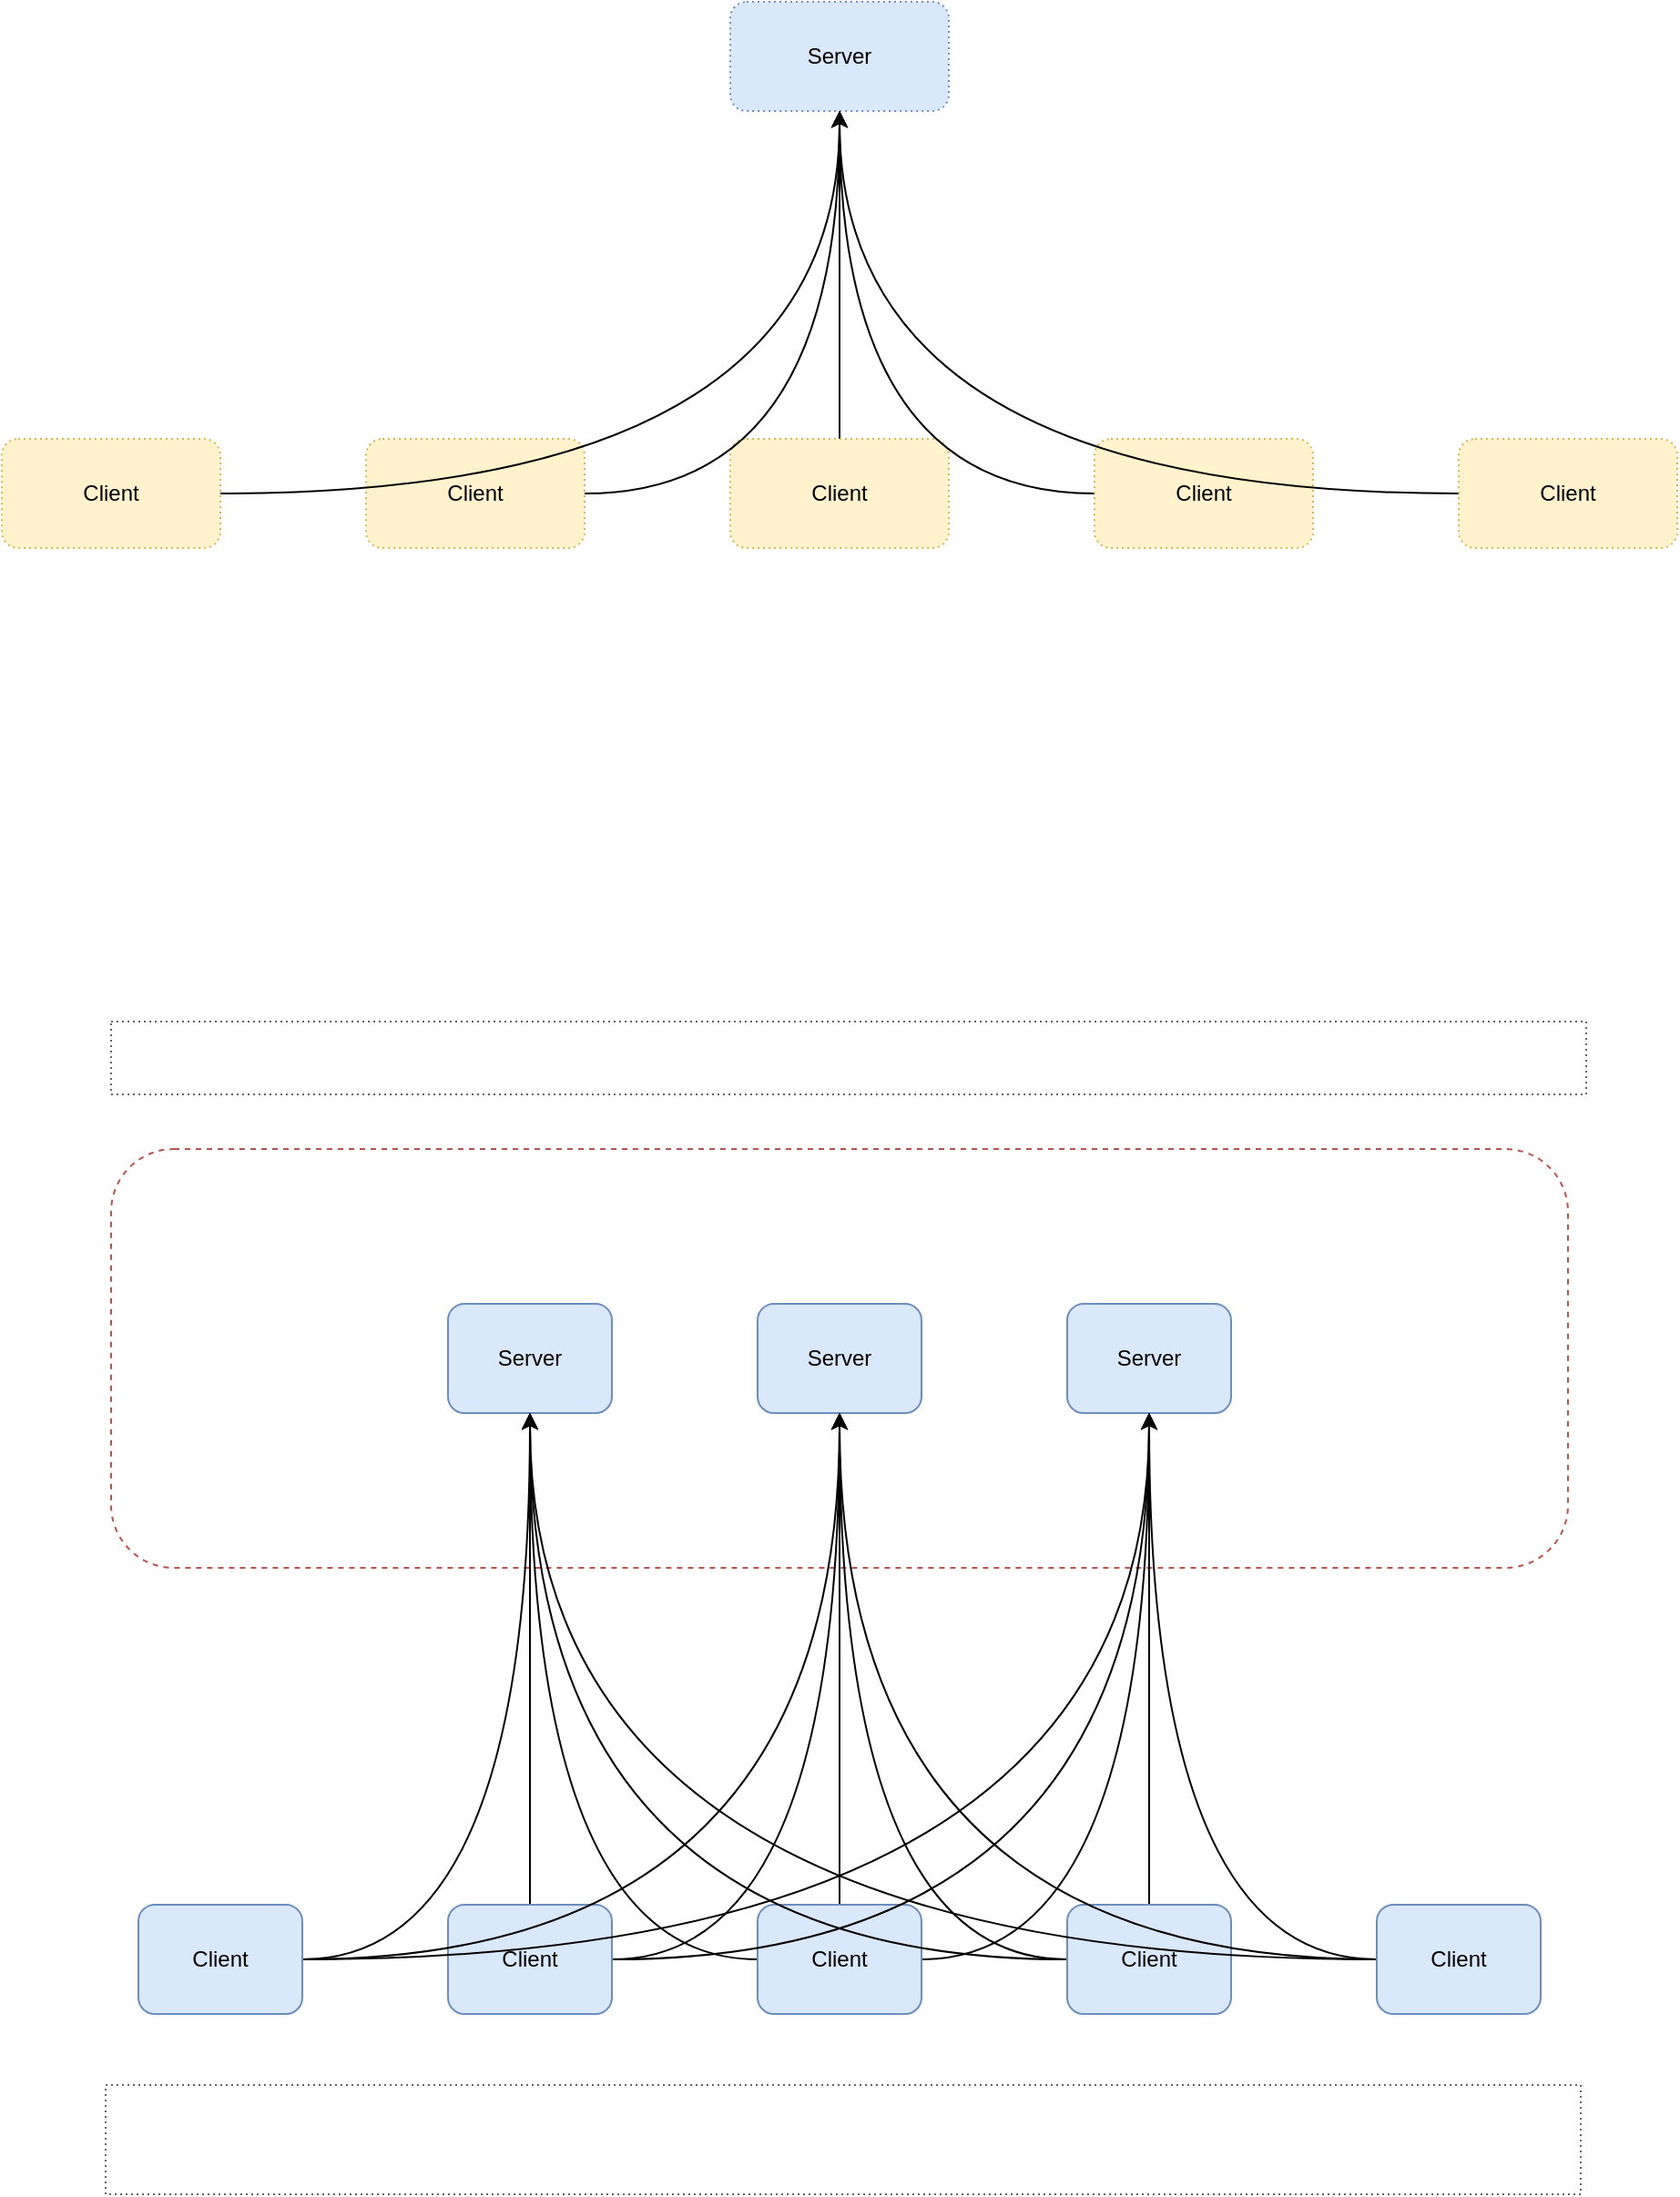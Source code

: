 <mxfile version="10.6.1" type="device"><diagram id="YbbpjFZDx2EoTzAwST0t" name="Page-1"><mxGraphModel dx="1657" dy="1831" grid="1" gridSize="10" guides="1" tooltips="1" connect="1" arrows="1" fold="1" page="1" pageScale="1" pageWidth="827" pageHeight="1169" math="0" shadow="0"><root><mxCell id="0"/><mxCell id="1" parent="0"/><mxCell id="W39E6jQsg1r2RExfXesg-1" value="" style="rounded=1;whiteSpace=wrap;html=1;fillColor=none;dashed=1;strokeColor=#B85450;" vertex="1" parent="1"><mxGeometry x="13" y="70" width="800" height="230" as="geometry"/></mxCell><mxCell id="W39E6jQsg1r2RExfXesg-3" value="Server" style="rounded=1;whiteSpace=wrap;html=1;strokeColor=#6c8ebf;fillColor=#dae8fc;" vertex="1" parent="1"><mxGeometry x="368" y="155" width="90" height="60" as="geometry"/></mxCell><mxCell id="W39E6jQsg1r2RExfXesg-9" value="Server" style="rounded=1;whiteSpace=wrap;html=1;strokeColor=#6c8ebf;fillColor=#dae8fc;" vertex="1" parent="1"><mxGeometry x="198" y="155" width="90" height="60" as="geometry"/></mxCell><mxCell id="W39E6jQsg1r2RExfXesg-7" value="Server" style="rounded=1;whiteSpace=wrap;html=1;strokeColor=#6c8ebf;fillColor=#dae8fc;" vertex="1" parent="1"><mxGeometry x="538" y="155" width="90" height="60" as="geometry"/></mxCell><mxCell id="W39E6jQsg1r2RExfXesg-29" style="edgeStyle=orthogonalEdgeStyle;curved=1;rounded=0;orthogonalLoop=1;jettySize=auto;html=1;" edge="1" parent="1" source="W39E6jQsg1r2RExfXesg-15" target="W39E6jQsg1r2RExfXesg-3"><mxGeometry relative="1" as="geometry"/></mxCell><mxCell id="W39E6jQsg1r2RExfXesg-30" style="edgeStyle=orthogonalEdgeStyle;curved=1;rounded=0;orthogonalLoop=1;jettySize=auto;html=1;entryX=0.5;entryY=1;entryDx=0;entryDy=0;" edge="1" parent="1" source="W39E6jQsg1r2RExfXesg-15" target="W39E6jQsg1r2RExfXesg-9"><mxGeometry relative="1" as="geometry"/></mxCell><mxCell id="W39E6jQsg1r2RExfXesg-31" style="edgeStyle=orthogonalEdgeStyle;curved=1;rounded=0;orthogonalLoop=1;jettySize=auto;html=1;entryX=0.5;entryY=1;entryDx=0;entryDy=0;" edge="1" parent="1" source="W39E6jQsg1r2RExfXesg-15" target="W39E6jQsg1r2RExfXesg-7"><mxGeometry relative="1" as="geometry"/></mxCell><mxCell id="W39E6jQsg1r2RExfXesg-15" value="Client" style="rounded=1;whiteSpace=wrap;html=1;strokeColor=#6c8ebf;fillColor=#dae8fc;" vertex="1" parent="1"><mxGeometry x="368" y="485" width="90" height="60" as="geometry"/></mxCell><mxCell id="W39E6jQsg1r2RExfXesg-39" style="edgeStyle=orthogonalEdgeStyle;curved=1;rounded=0;orthogonalLoop=1;jettySize=auto;html=1;entryX=0.5;entryY=1;entryDx=0;entryDy=0;" edge="1" parent="1" source="W39E6jQsg1r2RExfXesg-19" target="W39E6jQsg1r2RExfXesg-9"><mxGeometry relative="1" as="geometry"/></mxCell><mxCell id="W39E6jQsg1r2RExfXesg-41" style="edgeStyle=orthogonalEdgeStyle;curved=1;rounded=0;orthogonalLoop=1;jettySize=auto;html=1;entryX=0.5;entryY=1;entryDx=0;entryDy=0;" edge="1" parent="1" source="W39E6jQsg1r2RExfXesg-19" target="W39E6jQsg1r2RExfXesg-3"><mxGeometry relative="1" as="geometry"/></mxCell><mxCell id="W39E6jQsg1r2RExfXesg-42" style="edgeStyle=orthogonalEdgeStyle;curved=1;rounded=0;orthogonalLoop=1;jettySize=auto;html=1;entryX=0.5;entryY=1;entryDx=0;entryDy=0;" edge="1" parent="1" source="W39E6jQsg1r2RExfXesg-19" target="W39E6jQsg1r2RExfXesg-7"><mxGeometry relative="1" as="geometry"/></mxCell><mxCell id="W39E6jQsg1r2RExfXesg-19" value="Client" style="rounded=1;whiteSpace=wrap;html=1;strokeColor=#6c8ebf;fillColor=#dae8fc;" vertex="1" parent="1"><mxGeometry x="538" y="485" width="90" height="60" as="geometry"/></mxCell><mxCell id="W39E6jQsg1r2RExfXesg-43" style="edgeStyle=orthogonalEdgeStyle;curved=1;rounded=0;orthogonalLoop=1;jettySize=auto;html=1;entryX=0.5;entryY=1;entryDx=0;entryDy=0;" edge="1" parent="1" source="W39E6jQsg1r2RExfXesg-21" target="W39E6jQsg1r2RExfXesg-9"><mxGeometry relative="1" as="geometry"/></mxCell><mxCell id="W39E6jQsg1r2RExfXesg-44" style="edgeStyle=orthogonalEdgeStyle;curved=1;rounded=0;orthogonalLoop=1;jettySize=auto;html=1;entryX=0.5;entryY=1;entryDx=0;entryDy=0;" edge="1" parent="1" source="W39E6jQsg1r2RExfXesg-21" target="W39E6jQsg1r2RExfXesg-3"><mxGeometry relative="1" as="geometry"/></mxCell><mxCell id="W39E6jQsg1r2RExfXesg-45" style="edgeStyle=orthogonalEdgeStyle;curved=1;rounded=0;orthogonalLoop=1;jettySize=auto;html=1;entryX=0.5;entryY=1;entryDx=0;entryDy=0;" edge="1" parent="1" source="W39E6jQsg1r2RExfXesg-21" target="W39E6jQsg1r2RExfXesg-7"><mxGeometry relative="1" as="geometry"/></mxCell><mxCell id="W39E6jQsg1r2RExfXesg-21" value="Client" style="rounded=1;whiteSpace=wrap;html=1;strokeColor=#6c8ebf;fillColor=#dae8fc;" vertex="1" parent="1"><mxGeometry x="708" y="485" width="90" height="60" as="geometry"/></mxCell><mxCell id="W39E6jQsg1r2RExfXesg-32" style="edgeStyle=orthogonalEdgeStyle;curved=1;rounded=0;orthogonalLoop=1;jettySize=auto;html=1;" edge="1" parent="1" source="W39E6jQsg1r2RExfXesg-17" target="W39E6jQsg1r2RExfXesg-3"><mxGeometry relative="1" as="geometry"/></mxCell><mxCell id="W39E6jQsg1r2RExfXesg-33" style="edgeStyle=orthogonalEdgeStyle;curved=1;rounded=0;orthogonalLoop=1;jettySize=auto;html=1;entryX=0.5;entryY=1;entryDx=0;entryDy=0;" edge="1" parent="1" source="W39E6jQsg1r2RExfXesg-17" target="W39E6jQsg1r2RExfXesg-9"><mxGeometry relative="1" as="geometry"/></mxCell><mxCell id="W39E6jQsg1r2RExfXesg-34" style="edgeStyle=orthogonalEdgeStyle;curved=1;rounded=0;orthogonalLoop=1;jettySize=auto;html=1;entryX=0.5;entryY=1;entryDx=0;entryDy=0;" edge="1" parent="1" source="W39E6jQsg1r2RExfXesg-17" target="W39E6jQsg1r2RExfXesg-7"><mxGeometry relative="1" as="geometry"><mxPoint x="560" y="220" as="targetPoint"/></mxGeometry></mxCell><mxCell id="W39E6jQsg1r2RExfXesg-17" value="Client" style="rounded=1;whiteSpace=wrap;html=1;strokeColor=#6c8ebf;fillColor=#dae8fc;" vertex="1" parent="1"><mxGeometry x="198" y="485" width="90" height="60" as="geometry"/></mxCell><mxCell id="W39E6jQsg1r2RExfXesg-35" style="edgeStyle=orthogonalEdgeStyle;curved=1;rounded=0;orthogonalLoop=1;jettySize=auto;html=1;entryX=0.5;entryY=1;entryDx=0;entryDy=0;" edge="1" parent="1" source="W39E6jQsg1r2RExfXesg-23" target="W39E6jQsg1r2RExfXesg-7"><mxGeometry relative="1" as="geometry"><mxPoint x="560" y="220" as="targetPoint"/></mxGeometry></mxCell><mxCell id="W39E6jQsg1r2RExfXesg-36" style="edgeStyle=orthogonalEdgeStyle;curved=1;rounded=0;orthogonalLoop=1;jettySize=auto;html=1;" edge="1" parent="1" source="W39E6jQsg1r2RExfXesg-23" target="W39E6jQsg1r2RExfXesg-3"><mxGeometry relative="1" as="geometry"/></mxCell><mxCell id="W39E6jQsg1r2RExfXesg-38" style="edgeStyle=orthogonalEdgeStyle;curved=1;rounded=0;orthogonalLoop=1;jettySize=auto;html=1;entryX=0.5;entryY=1;entryDx=0;entryDy=0;" edge="1" parent="1" source="W39E6jQsg1r2RExfXesg-23" target="W39E6jQsg1r2RExfXesg-9"><mxGeometry relative="1" as="geometry"/></mxCell><mxCell id="W39E6jQsg1r2RExfXesg-23" value="Client" style="rounded=1;whiteSpace=wrap;html=1;strokeColor=#6c8ebf;fillColor=#dae8fc;" vertex="1" parent="1"><mxGeometry x="28" y="485" width="90" height="60" as="geometry"/></mxCell><mxCell id="W39E6jQsg1r2RExfXesg-46" value="" style="rounded=0;whiteSpace=wrap;html=1;strokeColor=#666666;fillColor=none;fontColor=#333333;dashed=1;dashPattern=1 2;" vertex="1" parent="1"><mxGeometry x="10" y="584" width="810" height="60" as="geometry"/></mxCell><mxCell id="W39E6jQsg1r2RExfXesg-48" value="" style="rounded=0;whiteSpace=wrap;html=1;strokeColor=#666666;fillColor=none;fontColor=#333333;dashed=1;dashPattern=1 2;" vertex="1" parent="1"><mxGeometry x="13" width="810" height="40" as="geometry"/></mxCell><mxCell id="W39E6jQsg1r2RExfXesg-49" value="Server" style="rounded=1;whiteSpace=wrap;html=1;dashed=1;dashPattern=1 2;strokeColor=#6c8ebf;fillColor=#dae8fc;" vertex="1" parent="1"><mxGeometry x="353" y="-560" width="120" height="60" as="geometry"/></mxCell><mxCell id="W39E6jQsg1r2RExfXesg-62" style="edgeStyle=orthogonalEdgeStyle;curved=1;rounded=0;orthogonalLoop=1;jettySize=auto;html=1;entryX=0.5;entryY=1;entryDx=0;entryDy=0;" edge="1" parent="1" source="W39E6jQsg1r2RExfXesg-50" target="W39E6jQsg1r2RExfXesg-49"><mxGeometry relative="1" as="geometry"/></mxCell><mxCell id="W39E6jQsg1r2RExfXesg-50" value="Client" style="rounded=1;whiteSpace=wrap;html=1;dashed=1;dashPattern=1 2;strokeColor=#d6b656;fillColor=#fff2cc;" vertex="1" parent="1"><mxGeometry x="353" y="-320" width="120" height="60" as="geometry"/></mxCell><mxCell id="W39E6jQsg1r2RExfXesg-63" style="edgeStyle=orthogonalEdgeStyle;curved=1;rounded=0;orthogonalLoop=1;jettySize=auto;html=1;" edge="1" parent="1" source="W39E6jQsg1r2RExfXesg-55" target="W39E6jQsg1r2RExfXesg-49"><mxGeometry relative="1" as="geometry"/></mxCell><mxCell id="W39E6jQsg1r2RExfXesg-55" value="Client" style="rounded=1;whiteSpace=wrap;html=1;dashed=1;dashPattern=1 2;strokeColor=#d6b656;fillColor=#fff2cc;" vertex="1" parent="1"><mxGeometry x="553" y="-320" width="120" height="60" as="geometry"/></mxCell><mxCell id="W39E6jQsg1r2RExfXesg-65" style="edgeStyle=orthogonalEdgeStyle;curved=1;rounded=0;orthogonalLoop=1;jettySize=auto;html=1;entryX=0.5;entryY=1;entryDx=0;entryDy=0;" edge="1" parent="1" source="W39E6jQsg1r2RExfXesg-57" target="W39E6jQsg1r2RExfXesg-49"><mxGeometry relative="1" as="geometry"/></mxCell><mxCell id="W39E6jQsg1r2RExfXesg-57" value="Client" style="rounded=1;whiteSpace=wrap;html=1;dashed=1;dashPattern=1 2;strokeColor=#d6b656;fillColor=#fff2cc;" vertex="1" parent="1"><mxGeometry x="753" y="-320" width="120" height="60" as="geometry"/></mxCell><mxCell id="W39E6jQsg1r2RExfXesg-60" style="edgeStyle=orthogonalEdgeStyle;curved=1;rounded=0;orthogonalLoop=1;jettySize=auto;html=1;entryX=0.5;entryY=1;entryDx=0;entryDy=0;" edge="1" parent="1" source="W39E6jQsg1r2RExfXesg-51" target="W39E6jQsg1r2RExfXesg-49"><mxGeometry relative="1" as="geometry"/></mxCell><mxCell id="W39E6jQsg1r2RExfXesg-51" value="Client" style="rounded=1;whiteSpace=wrap;html=1;dashed=1;dashPattern=1 2;strokeColor=#d6b656;fillColor=#fff2cc;" vertex="1" parent="1"><mxGeometry x="153" y="-320" width="120" height="60" as="geometry"/></mxCell><mxCell id="W39E6jQsg1r2RExfXesg-59" style="edgeStyle=orthogonalEdgeStyle;curved=1;rounded=0;orthogonalLoop=1;jettySize=auto;html=1;" edge="1" parent="1" source="W39E6jQsg1r2RExfXesg-53" target="W39E6jQsg1r2RExfXesg-49"><mxGeometry relative="1" as="geometry"/></mxCell><mxCell id="W39E6jQsg1r2RExfXesg-53" value="Client" style="rounded=1;whiteSpace=wrap;html=1;dashed=1;dashPattern=1 2;strokeColor=#d6b656;fillColor=#fff2cc;" vertex="1" parent="1"><mxGeometry x="-47" y="-320" width="120" height="60" as="geometry"/></mxCell></root></mxGraphModel></diagram></mxfile>